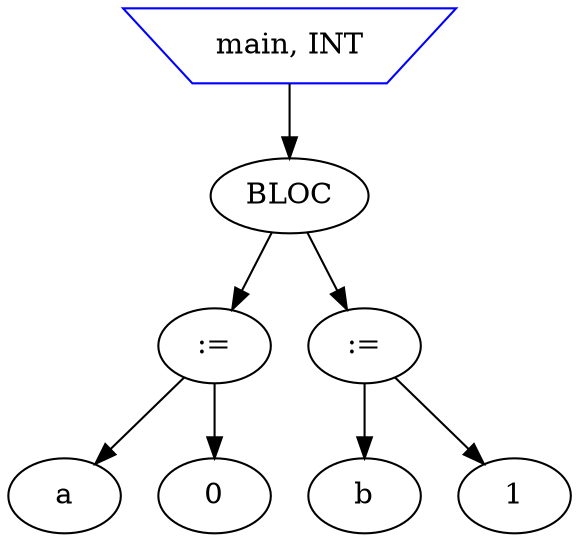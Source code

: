 digraph G { 
8 [label="main, INT" shape=invtrapezium color=blue]
7 [label="BLOC"]
3 [label=":="]
1 [label="a"]
3 -> 1 
2 [label="0"]
3 -> 2 
7 -> 3 
6 [label=":="]
4 [label="b"]
6 -> 4 
5 [label="1"]
6 -> 5 
7 -> 6 
8 -> 7 
}